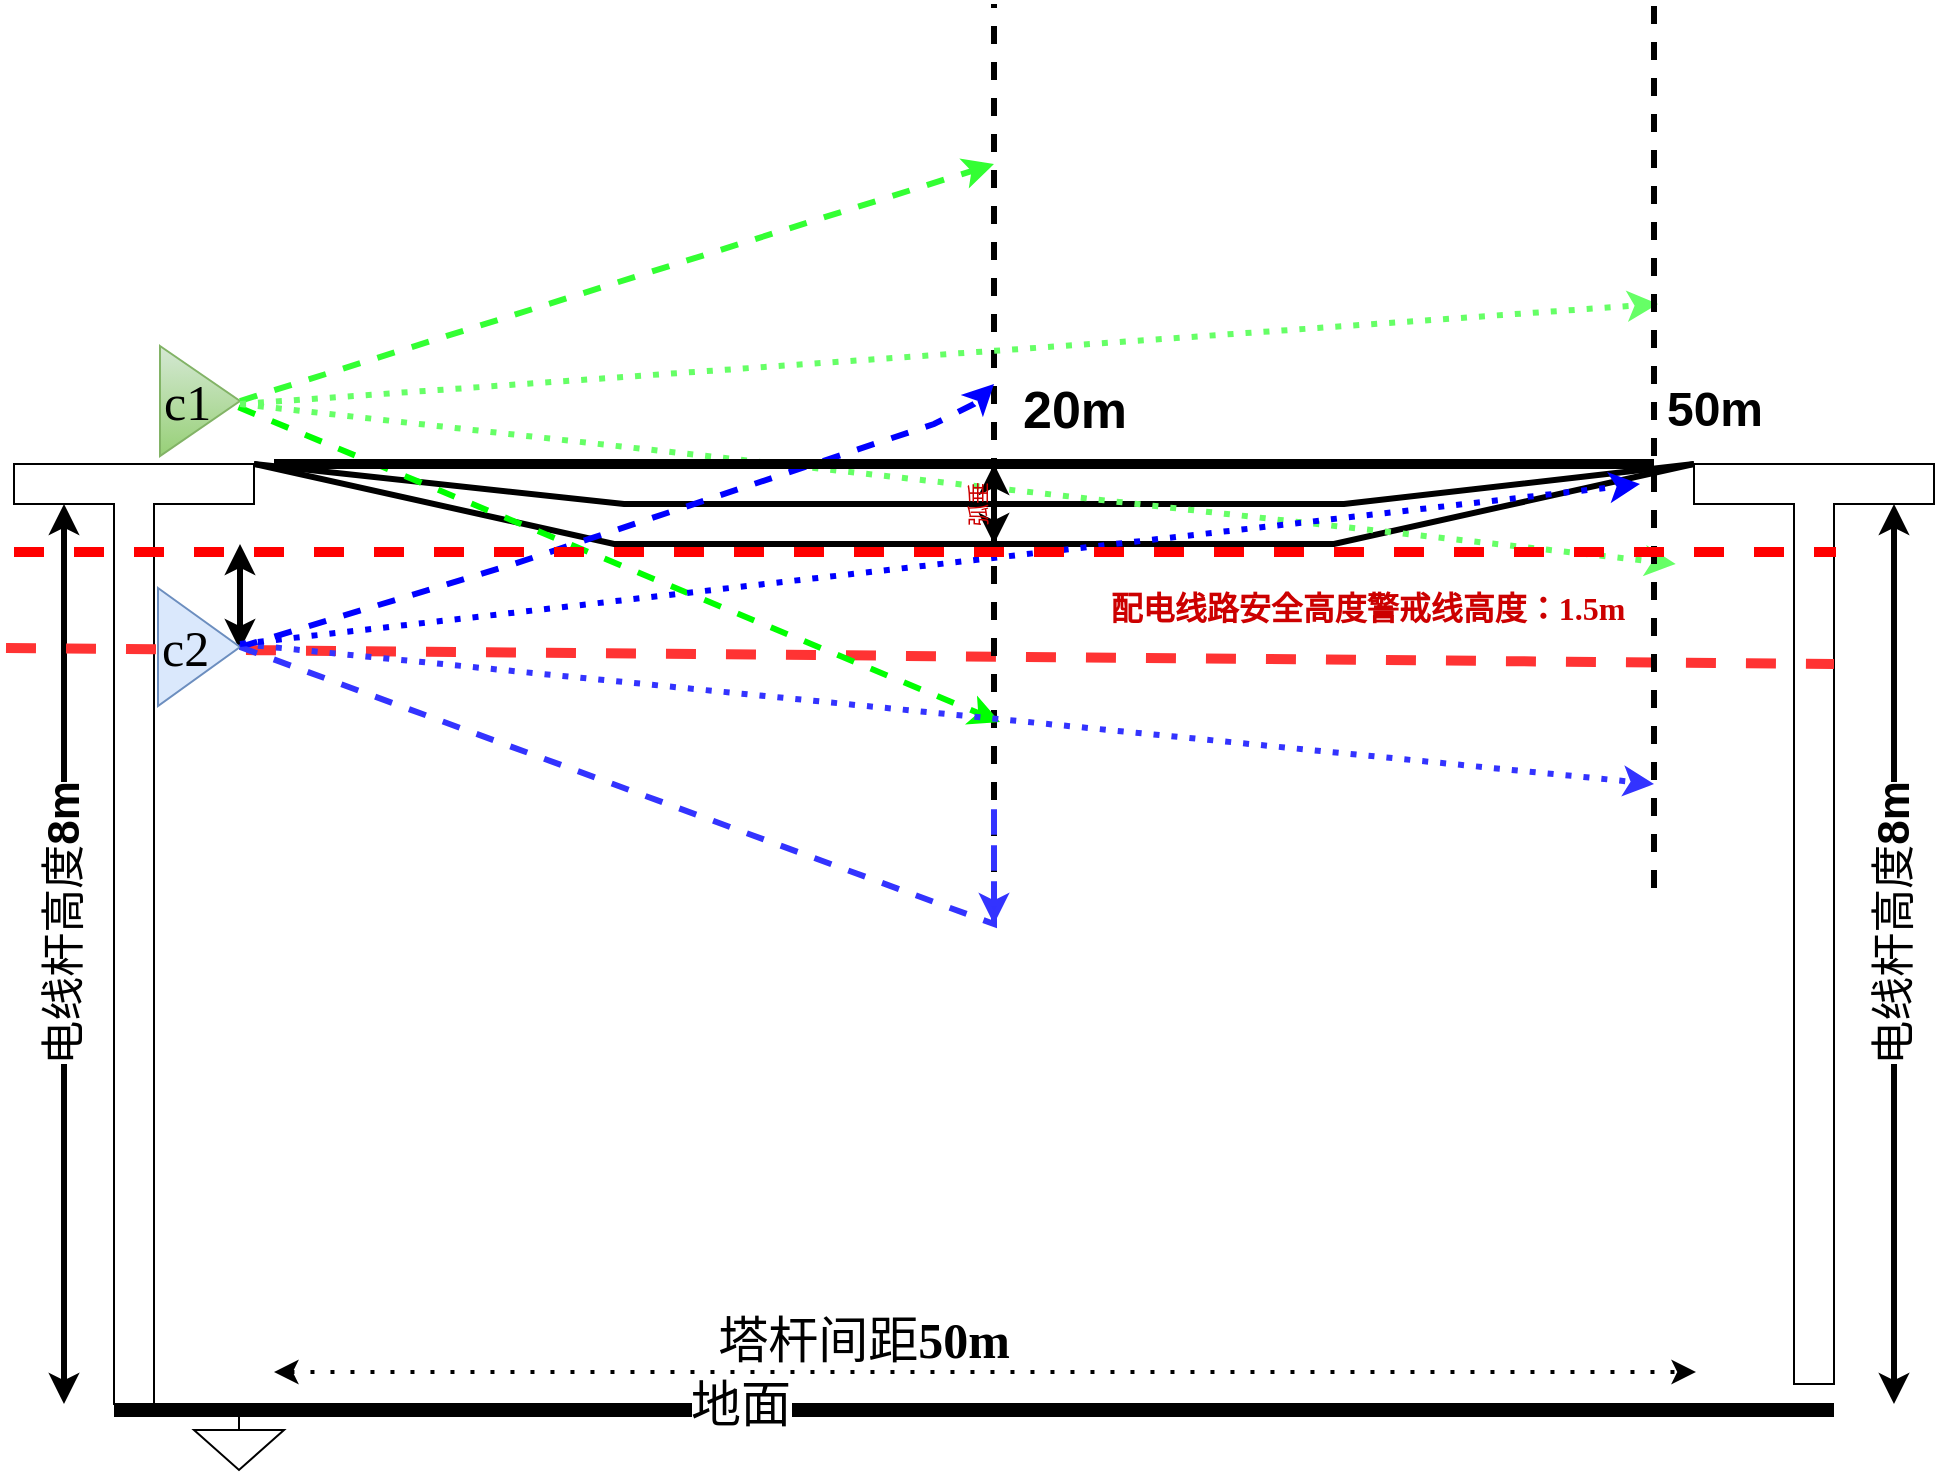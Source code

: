 <mxfile version="15.8.6" type="github">
  <diagram id="oTeShlSlGpIQbL0fKhxa" name="Page-1">
    <mxGraphModel dx="813" dy="457" grid="1" gridSize="10" guides="1" tooltips="1" connect="1" arrows="1" fold="1" page="1" pageScale="1" pageWidth="1920" pageHeight="1200" math="0" shadow="0">
      <root>
        <mxCell id="0" />
        <mxCell id="1" parent="0" />
        <mxCell id="SO-MXa6_SqFjT_ryKogK-1" value="" style="shape=tee;whiteSpace=wrap;html=1;" vertex="1" parent="1">
          <mxGeometry x="110" y="240" width="120" height="470" as="geometry" />
        </mxCell>
        <mxCell id="SO-MXa6_SqFjT_ryKogK-2" value="" style="endArrow=classic;startArrow=classic;html=1;rounded=0;strokeWidth=3;entryX=0;entryY=0;entryDx=25;entryDy=20;entryPerimeter=0;" edge="1" parent="1" target="SO-MXa6_SqFjT_ryKogK-1">
          <mxGeometry width="50" height="50" relative="1" as="geometry">
            <mxPoint x="135" y="710" as="sourcePoint" />
            <mxPoint x="135" y="370" as="targetPoint" />
          </mxGeometry>
        </mxCell>
        <mxCell id="SO-MXa6_SqFjT_ryKogK-3" value="&lt;font style=&quot;font-size: 22px&quot;&gt;电线杆高度&lt;b&gt;8m&lt;/b&gt;&lt;/font&gt;" style="edgeLabel;html=1;align=center;verticalAlign=middle;resizable=0;points=[];rotation=-90;" vertex="1" connectable="0" parent="SO-MXa6_SqFjT_ryKogK-2">
          <mxGeometry x="0.222" y="3" relative="1" as="geometry">
            <mxPoint x="3" y="35" as="offset" />
          </mxGeometry>
        </mxCell>
        <mxCell id="SO-MXa6_SqFjT_ryKogK-4" value="" style="shape=tee;whiteSpace=wrap;html=1;" vertex="1" parent="1">
          <mxGeometry x="950" y="240" width="120" height="460" as="geometry" />
        </mxCell>
        <mxCell id="SO-MXa6_SqFjT_ryKogK-7" value="&lt;font face=&quot;Times New Roman&quot; style=&quot;font-size: 25px&quot;&gt;塔杆间距&lt;b&gt;50m&lt;/b&gt;&lt;/font&gt;" style="text;html=1;strokeColor=none;fillColor=none;align=center;verticalAlign=middle;whiteSpace=wrap;rounded=0;fontSize=22;" vertex="1" parent="1">
          <mxGeometry x="440" y="673" width="190" height="10" as="geometry" />
        </mxCell>
        <mxCell id="SO-MXa6_SqFjT_ryKogK-8" value="" style="endArrow=none;html=1;rounded=0;fontFamily=Times New Roman;fontSize=25;strokeWidth=7;entryX=0;entryY=0;entryDx=70;entryDy=360;entryPerimeter=0;exitX=0;exitY=0;exitDx=50;exitDy=360;exitPerimeter=0;" edge="1" parent="1">
          <mxGeometry width="50" height="50" relative="1" as="geometry">
            <mxPoint x="160" y="713" as="sourcePoint" />
            <mxPoint x="1020" y="713" as="targetPoint" />
          </mxGeometry>
        </mxCell>
        <mxCell id="SO-MXa6_SqFjT_ryKogK-9" value="地面" style="edgeLabel;html=1;align=center;verticalAlign=middle;resizable=0;points=[];fontSize=25;fontFamily=Times New Roman;" vertex="1" connectable="0" parent="SO-MXa6_SqFjT_ryKogK-8">
          <mxGeometry x="-0.272" y="3" relative="1" as="geometry">
            <mxPoint as="offset" />
          </mxGeometry>
        </mxCell>
        <mxCell id="SO-MXa6_SqFjT_ryKogK-10" value="" style="pointerEvents=1;verticalLabelPosition=bottom;shadow=0;dashed=0;align=center;html=1;verticalAlign=top;shape=mxgraph.electrical.signal_sources.signal_ground;fontFamily=Times New Roman;fontSize=25;" vertex="1" parent="1">
          <mxGeometry x="200" y="713" width="45" height="30" as="geometry" />
        </mxCell>
        <mxCell id="SO-MXa6_SqFjT_ryKogK-11" value="" style="endArrow=classic;startArrow=classic;html=1;rounded=0;fontFamily=Times New Roman;fontSize=25;strokeWidth=2;dashed=1;dashPattern=1 4;" edge="1" parent="1">
          <mxGeometry width="50" height="50" relative="1" as="geometry">
            <mxPoint x="240" y="694" as="sourcePoint" />
            <mxPoint x="951" y="694" as="targetPoint" />
          </mxGeometry>
        </mxCell>
        <mxCell id="SO-MXa6_SqFjT_ryKogK-12" value="" style="shape=image;html=1;verticalAlign=top;verticalLabelPosition=bottom;labelBackgroundColor=#ffffff;imageAspect=0;aspect=fixed;image=https://cdn2.iconfinder.com/data/icons/web-development-and-studio/512/118_forest_camping_jungle_tree_pines_camping_camp-128.png;fontFamily=Times New Roman;fontSize=25;" vertex="1" parent="1">
          <mxGeometry x="200" y="420" width="230" height="230" as="geometry" />
        </mxCell>
        <mxCell id="SO-MXa6_SqFjT_ryKogK-13" value="" style="shape=image;html=1;verticalAlign=top;verticalLabelPosition=bottom;labelBackgroundColor=#ffffff;imageAspect=0;aspect=fixed;image=https://cdn2.iconfinder.com/data/icons/web-development-and-studio/512/118_forest_camping_jungle_tree_pines_camping_camp-128.png;fontFamily=Times New Roman;fontSize=25;" vertex="1" parent="1">
          <mxGeometry x="440" y="418" width="260" height="260" as="geometry" />
        </mxCell>
        <mxCell id="SO-MXa6_SqFjT_ryKogK-14" value="" style="shape=image;html=1;verticalAlign=top;verticalLabelPosition=bottom;labelBackgroundColor=#ffffff;imageAspect=0;aspect=fixed;image=https://cdn2.iconfinder.com/data/icons/web-development-and-studio/512/118_forest_camping_jungle_tree_pines_camping_camp-128.png;fontFamily=Times New Roman;fontSize=25;" vertex="1" parent="1">
          <mxGeometry x="730" y="413" width="250" height="250" as="geometry" />
        </mxCell>
        <mxCell id="SO-MXa6_SqFjT_ryKogK-16" value="" style="endArrow=none;html=1;rounded=0;fontFamily=Times New Roman;fontSize=25;strokeWidth=3;fillColor=#f8cecc;strokeColor=#000000;entryX=0;entryY=0;entryDx=0;entryDy=0;entryPerimeter=0;" edge="1" parent="1" target="SO-MXa6_SqFjT_ryKogK-4">
          <mxGeometry width="50" height="50" relative="1" as="geometry">
            <mxPoint x="230" y="240" as="sourcePoint" />
            <mxPoint x="920" y="250" as="targetPoint" />
            <Array as="points">
              <mxPoint x="410" y="280" />
              <mxPoint x="580" y="280" />
              <mxPoint x="770" y="280" />
            </Array>
          </mxGeometry>
        </mxCell>
        <mxCell id="SO-MXa6_SqFjT_ryKogK-17" value="" style="endArrow=none;html=1;rounded=0;fontFamily=Times New Roman;fontSize=25;strokeWidth=3;fillColor=#f8cecc;strokeColor=#000000;exitX=1;exitY=0;exitDx=0;exitDy=0;exitPerimeter=0;" edge="1" parent="1" source="SO-MXa6_SqFjT_ryKogK-1">
          <mxGeometry width="50" height="50" relative="1" as="geometry">
            <mxPoint x="245" y="230" as="sourcePoint" />
            <mxPoint x="950" y="240" as="targetPoint" />
            <Array as="points">
              <mxPoint x="415" y="260" />
              <mxPoint x="585" y="260" />
              <mxPoint x="775" y="260" />
            </Array>
          </mxGeometry>
        </mxCell>
        <mxCell id="SO-MXa6_SqFjT_ryKogK-18" value="" style="endArrow=none;dashed=1;html=1;rounded=0;fontFamily=Times New Roman;fontSize=25;strokeWidth=5;fillColor=#e51400;strokeColor=#FF3333;" edge="1" parent="1">
          <mxGeometry width="50" height="50" relative="1" as="geometry">
            <mxPoint x="106" y="332" as="sourcePoint" />
            <mxPoint x="1020" y="340" as="targetPoint" />
            <Array as="points" />
          </mxGeometry>
        </mxCell>
        <mxCell id="SO-MXa6_SqFjT_ryKogK-19" value="" style="endArrow=none;html=1;rounded=0;fontFamily=Times New Roman;fontSize=25;strokeWidth=3;dashed=1;" edge="1" parent="1">
          <mxGeometry width="50" height="50" relative="1" as="geometry">
            <mxPoint x="600" y="462" as="sourcePoint" />
            <mxPoint x="600" y="10" as="targetPoint" />
          </mxGeometry>
        </mxCell>
        <mxCell id="SO-MXa6_SqFjT_ryKogK-51" value="&lt;b style=&quot;font-size: 26px;&quot;&gt;20m&lt;/b&gt;" style="edgeLabel;html=1;align=center;verticalAlign=middle;resizable=0;points=[];fontSize=26;fontColor=#000000;" vertex="1" connectable="0" parent="SO-MXa6_SqFjT_ryKogK-19">
          <mxGeometry x="0.388" relative="1" as="geometry">
            <mxPoint x="40" y="64" as="offset" />
          </mxGeometry>
        </mxCell>
        <mxCell id="SO-MXa6_SqFjT_ryKogK-22" value="c1" style="triangle;whiteSpace=wrap;html=1;fontFamily=Times New Roman;fontSize=25;fillColor=#d5e8d4;strokeColor=#82b366;align=left;gradientColor=#97d077;" vertex="1" parent="1">
          <mxGeometry x="183" y="181" width="40" height="55" as="geometry" />
        </mxCell>
        <mxCell id="SO-MXa6_SqFjT_ryKogK-23" value="" style="endArrow=classic;html=1;rounded=0;fontFamily=Times New Roman;fontSize=25;strokeWidth=3;fillColor=#d5e8d4;strokeColor=#33FF33;exitX=1;exitY=0.5;exitDx=0;exitDy=0;dashed=1;" edge="1" parent="1" source="SO-MXa6_SqFjT_ryKogK-22">
          <mxGeometry width="50" height="50" relative="1" as="geometry">
            <mxPoint x="-50" y="260" as="sourcePoint" />
            <mxPoint x="600" y="90" as="targetPoint" />
          </mxGeometry>
        </mxCell>
        <mxCell id="SO-MXa6_SqFjT_ryKogK-24" value="" style="endArrow=classic;html=1;rounded=0;fontFamily=Times New Roman;fontSize=25;strokeWidth=3;fillColor=#d5e8d4;strokeColor=#00FF00;dashed=1;exitX=0.981;exitY=0.557;exitDx=0;exitDy=0;exitPerimeter=0;" edge="1" parent="1" source="SO-MXa6_SqFjT_ryKogK-22">
          <mxGeometry width="50" height="50" relative="1" as="geometry">
            <mxPoint x="223" y="218" as="sourcePoint" />
            <mxPoint x="603" y="369" as="targetPoint" />
          </mxGeometry>
        </mxCell>
        <mxCell id="SO-MXa6_SqFjT_ryKogK-25" value="" style="endArrow=classic;startArrow=classic;html=1;rounded=0;fontFamily=Times New Roman;fontSize=25;strokeWidth=3;labelBackgroundColor=none;fontColor=default;" edge="1" parent="1">
          <mxGeometry width="50" height="50" relative="1" as="geometry">
            <mxPoint x="223" y="333" as="sourcePoint" />
            <mxPoint x="223" y="280" as="targetPoint" />
            <Array as="points">
              <mxPoint x="223" y="310" />
            </Array>
          </mxGeometry>
        </mxCell>
        <mxCell id="SO-MXa6_SqFjT_ryKogK-26" value="" style="endArrow=classic;html=1;rounded=0;fontFamily=Times New Roman;fontSize=25;strokeWidth=3;fillColor=#fff2cc;strokeColor=#66FF66;dashed=1;dashPattern=1 2;" edge="1" parent="1">
          <mxGeometry width="50" height="50" relative="1" as="geometry">
            <mxPoint x="223" y="210" as="sourcePoint" />
            <mxPoint x="940.857" y="290" as="targetPoint" />
          </mxGeometry>
        </mxCell>
        <mxCell id="SO-MXa6_SqFjT_ryKogK-27" value="" style="endArrow=classic;html=1;rounded=0;fontFamily=Times New Roman;fontSize=25;strokeWidth=3;fillColor=#fff2cc;strokeColor=#66FF66;dashed=1;dashPattern=1 2;" edge="1" parent="1">
          <mxGeometry width="50" height="50" relative="1" as="geometry">
            <mxPoint x="223" y="210" as="sourcePoint" />
            <mxPoint x="932.069" y="160" as="targetPoint" />
          </mxGeometry>
        </mxCell>
        <mxCell id="SO-MXa6_SqFjT_ryKogK-33" value="&lt;font color=&quot;#cc0000&quot; style=&quot;font-size: 16px&quot;&gt;&lt;b&gt;&lt;span style=&quot;font-size: 16px&quot;&gt;配电线路安全高度警戒线高度：&lt;/span&gt;&lt;font style=&quot;font-size: 16px&quot;&gt;1.5m&lt;/font&gt;&lt;/b&gt;&lt;/font&gt;" style="text;html=1;align=center;verticalAlign=middle;whiteSpace=wrap;rounded=0;labelBackgroundColor=none;fontFamily=Times New Roman;fontSize=12;rotation=0;" vertex="1" parent="1">
          <mxGeometry x="652" y="297" width="270" height="30" as="geometry" />
        </mxCell>
        <mxCell id="SO-MXa6_SqFjT_ryKogK-36" value="" style="endArrow=classic;startArrow=classic;html=1;rounded=0;strokeWidth=3;entryX=0;entryY=0;entryDx=25;entryDy=20;entryPerimeter=0;" edge="1" parent="1">
          <mxGeometry width="50" height="50" relative="1" as="geometry">
            <mxPoint x="1050" y="710.0" as="sourcePoint" />
            <mxPoint x="1050" y="260" as="targetPoint" />
          </mxGeometry>
        </mxCell>
        <mxCell id="SO-MXa6_SqFjT_ryKogK-37" value="&lt;font style=&quot;font-size: 22px&quot;&gt;电线杆高度&lt;b&gt;8m&lt;/b&gt;&lt;/font&gt;" style="edgeLabel;html=1;align=center;verticalAlign=middle;resizable=0;points=[];rotation=-90;" vertex="1" connectable="0" parent="SO-MXa6_SqFjT_ryKogK-36">
          <mxGeometry x="0.222" y="3" relative="1" as="geometry">
            <mxPoint x="3" y="35" as="offset" />
          </mxGeometry>
        </mxCell>
        <mxCell id="SO-MXa6_SqFjT_ryKogK-42" value="c2" style="triangle;whiteSpace=wrap;html=1;fontFamily=Times New Roman;fontSize=25;fillColor=#dae8fc;strokeColor=#6c8ebf;align=left;" vertex="1" parent="1">
          <mxGeometry x="182" y="302" width="41" height="59" as="geometry" />
        </mxCell>
        <mxCell id="SO-MXa6_SqFjT_ryKogK-43" value="" style="endArrow=classic;html=1;rounded=0;fontFamily=Times New Roman;fontSize=25;strokeWidth=3;fillColor=#d5e8d4;strokeColor=#0000FF;exitX=1;exitY=0.5;exitDx=0;exitDy=0;dashed=1;" edge="1" parent="1" source="SO-MXa6_SqFjT_ryKogK-42">
          <mxGeometry width="50" height="50" relative="1" as="geometry">
            <mxPoint x="-41" y="394" as="sourcePoint" />
            <mxPoint x="600" y="200" as="targetPoint" />
            <Array as="points">
              <mxPoint x="360" y="290" />
              <mxPoint x="570" y="220" />
              <mxPoint x="590" y="210" />
            </Array>
          </mxGeometry>
        </mxCell>
        <mxCell id="SO-MXa6_SqFjT_ryKogK-44" value="" style="endArrow=classic;html=1;rounded=0;fontFamily=Times New Roman;fontSize=25;strokeWidth=3;fillColor=#d5e8d4;strokeColor=#3333FF;dashed=1;exitX=1;exitY=0.5;exitDx=0;exitDy=0;" edge="1" parent="1" source="SO-MXa6_SqFjT_ryKogK-42">
          <mxGeometry width="50" height="50" relative="1" as="geometry">
            <mxPoint x="245" y="370" as="sourcePoint" />
            <mxPoint x="600" y="470" as="targetPoint" />
            <Array as="points">
              <mxPoint x="600" y="470" />
              <mxPoint x="600" y="410" />
            </Array>
          </mxGeometry>
        </mxCell>
        <mxCell id="SO-MXa6_SqFjT_ryKogK-46" value="" style="endArrow=classic;html=1;rounded=0;fontFamily=Times New Roman;fontSize=25;strokeWidth=3;fillColor=#fff2cc;strokeColor=#3333FF;dashed=1;dashPattern=1 2;" edge="1" parent="1">
          <mxGeometry width="50" height="50" relative="1" as="geometry">
            <mxPoint x="223" y="330" as="sourcePoint" />
            <mxPoint x="930" y="400" as="targetPoint" />
          </mxGeometry>
        </mxCell>
        <mxCell id="SO-MXa6_SqFjT_ryKogK-47" value="" style="endArrow=classic;html=1;rounded=0;fontFamily=Times New Roman;fontSize=25;strokeWidth=3;fillColor=#fff2cc;strokeColor=#0000FF;dashed=1;dashPattern=1 2;" edge="1" parent="1">
          <mxGeometry width="50" height="50" relative="1" as="geometry">
            <mxPoint x="223" y="330" as="sourcePoint" />
            <mxPoint x="923" y="250" as="targetPoint" />
          </mxGeometry>
        </mxCell>
        <mxCell id="SO-MXa6_SqFjT_ryKogK-50" value="" style="endArrow=none;html=1;rounded=0;fontFamily=Times New Roman;fontSize=25;strokeWidth=3;dashed=1;fillColor=none;" edge="1" parent="1">
          <mxGeometry width="50" height="50" relative="1" as="geometry">
            <mxPoint x="930" y="452" as="sourcePoint" />
            <mxPoint x="930" y="10" as="targetPoint" />
          </mxGeometry>
        </mxCell>
        <mxCell id="SO-MXa6_SqFjT_ryKogK-52" value="&lt;font color=&quot;#000000&quot; style=&quot;font-size: 24px&quot;&gt;50m&lt;/font&gt;" style="edgeLabel;html=1;align=center;verticalAlign=middle;resizable=0;points=[];fontSize=14;fontColor=#33FF33;labelBackgroundColor=#FFFFFF;fontStyle=1" vertex="1" connectable="0" parent="SO-MXa6_SqFjT_ryKogK-50">
          <mxGeometry x="0.463" y="-4" relative="1" as="geometry">
            <mxPoint x="26" y="84" as="offset" />
          </mxGeometry>
        </mxCell>
        <mxCell id="SO-MXa6_SqFjT_ryKogK-54" value="" style="endArrow=none;html=1;rounded=0;fontFamily=Times New Roman;fontSize=25;strokeWidth=5;fillColor=#e51400;strokeColor=#000000;" edge="1" parent="1">
          <mxGeometry width="50" height="50" relative="1" as="geometry">
            <mxPoint x="240" y="240" as="sourcePoint" />
            <mxPoint x="930" y="240" as="targetPoint" />
            <Array as="points" />
          </mxGeometry>
        </mxCell>
        <mxCell id="SO-MXa6_SqFjT_ryKogK-56" value="" style="endArrow=classic;startArrow=classic;html=1;rounded=0;fontSize=26;fontColor=#CC0000;strokeColor=#000000;strokeWidth=3;" edge="1" parent="1">
          <mxGeometry width="50" height="50" relative="1" as="geometry">
            <mxPoint x="600" y="280" as="sourcePoint" />
            <mxPoint x="600" y="240" as="targetPoint" />
          </mxGeometry>
        </mxCell>
        <mxCell id="SO-MXa6_SqFjT_ryKogK-57" value="&lt;font style=&quot;font-size: 11px&quot;&gt;弧垂&lt;/font&gt;" style="edgeLabel;html=1;align=center;verticalAlign=middle;resizable=0;points=[];fontSize=26;fontColor=#CC0000;labelBackgroundColor=none;rotation=-90;" vertex="1" connectable="0" parent="SO-MXa6_SqFjT_ryKogK-56">
          <mxGeometry x="0.433" y="-1" relative="1" as="geometry">
            <mxPoint x="-14" y="9" as="offset" />
          </mxGeometry>
        </mxCell>
        <mxCell id="SO-MXa6_SqFjT_ryKogK-58" value="" style="endArrow=none;html=1;rounded=0;fontFamily=Times New Roman;fontSize=25;strokeWidth=5;fillColor=#e51400;strokeColor=#FF0000;dashed=1;" edge="1" parent="1">
          <mxGeometry width="50" height="50" relative="1" as="geometry">
            <mxPoint x="110" y="284.0" as="sourcePoint" />
            <mxPoint x="1021" y="284" as="targetPoint" />
            <Array as="points" />
          </mxGeometry>
        </mxCell>
      </root>
    </mxGraphModel>
  </diagram>
</mxfile>
